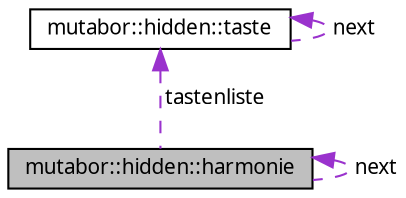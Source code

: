 digraph "mutabor::hidden::harmonie"
{
  edge [fontname="Sans",fontsize="10",labelfontname="Sans",labelfontsize="10"];
  node [fontname="Sans",fontsize="10",shape=record];
  Node1 [label="mutabor::hidden::harmonie",height=0.2,width=0.4,color="black", fillcolor="grey75", style="filled", fontcolor="black"];
  Node2 -> Node1 [dir="back",color="darkorchid3",fontsize="10",style="dashed",label=" tastenliste" ,fontname="Sans"];
  Node2 [label="mutabor::hidden::taste",height=0.2,width=0.4,color="black", fillcolor="white", style="filled",URL="$d7/d45/structmutabor_1_1hidden_1_1taste.html"];
  Node2 -> Node2 [dir="back",color="darkorchid3",fontsize="10",style="dashed",label=" next" ,fontname="Sans"];
  Node1 -> Node1 [dir="back",color="darkorchid3",fontsize="10",style="dashed",label=" next" ,fontname="Sans"];
}
